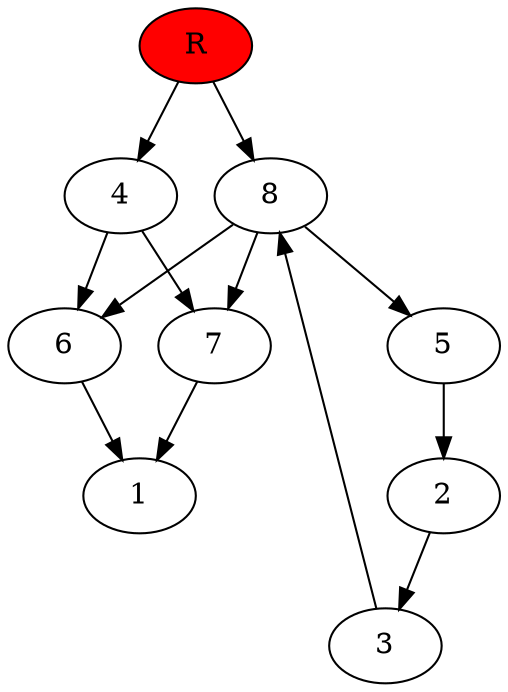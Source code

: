 digraph prb17946 {
	1
	2
	3
	4
	5
	6
	7
	8
	R [fillcolor="#ff0000" style=filled]
	2 -> 3
	3 -> 8
	4 -> 6
	4 -> 7
	5 -> 2
	6 -> 1
	7 -> 1
	8 -> 5
	8 -> 6
	8 -> 7
	R -> 4
	R -> 8
}
